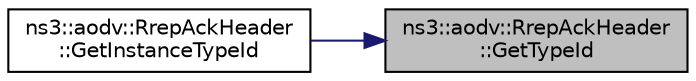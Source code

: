 digraph "ns3::aodv::RrepAckHeader::GetTypeId"
{
 // LATEX_PDF_SIZE
  edge [fontname="Helvetica",fontsize="10",labelfontname="Helvetica",labelfontsize="10"];
  node [fontname="Helvetica",fontsize="10",shape=record];
  rankdir="RL";
  Node1 [label="ns3::aodv::RrepAckHeader\l::GetTypeId",height=0.2,width=0.4,color="black", fillcolor="grey75", style="filled", fontcolor="black",tooltip="Get the type ID."];
  Node1 -> Node2 [dir="back",color="midnightblue",fontsize="10",style="solid",fontname="Helvetica"];
  Node2 [label="ns3::aodv::RrepAckHeader\l::GetInstanceTypeId",height=0.2,width=0.4,color="black", fillcolor="white", style="filled",URL="$classns3_1_1aodv_1_1_rrep_ack_header.html#a99c14ad9ac9a7956e77dc9a5d0c7b3dc",tooltip="Get the most derived TypeId for this Object."];
}

